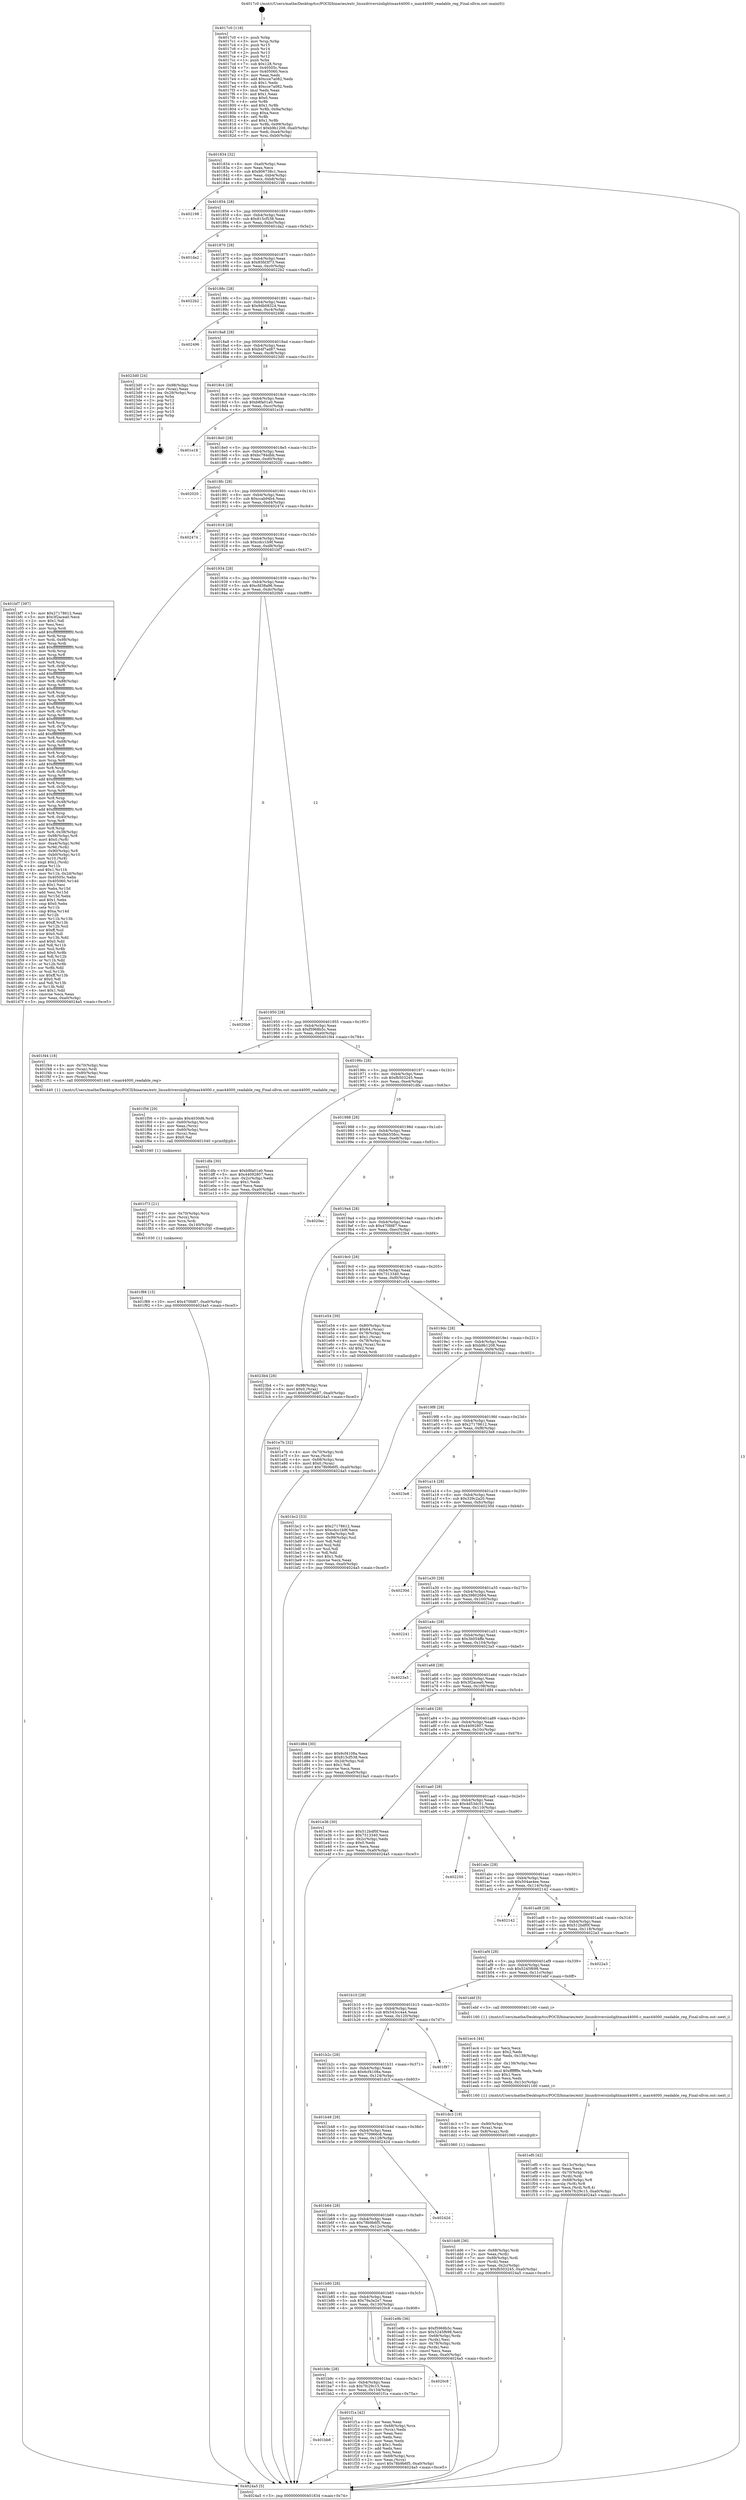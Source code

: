 digraph "0x4017c0" {
  label = "0x4017c0 (/mnt/c/Users/mathe/Desktop/tcc/POCII/binaries/extr_linuxdriversiiolightmax44000.c_max44000_readable_reg_Final-ollvm.out::main(0))"
  labelloc = "t"
  node[shape=record]

  Entry [label="",width=0.3,height=0.3,shape=circle,fillcolor=black,style=filled]
  "0x401834" [label="{
     0x401834 [32]\l
     | [instrs]\l
     &nbsp;&nbsp;0x401834 \<+6\>: mov -0xa0(%rbp),%eax\l
     &nbsp;&nbsp;0x40183a \<+2\>: mov %eax,%ecx\l
     &nbsp;&nbsp;0x40183c \<+6\>: sub $0x806738c1,%ecx\l
     &nbsp;&nbsp;0x401842 \<+6\>: mov %eax,-0xb4(%rbp)\l
     &nbsp;&nbsp;0x401848 \<+6\>: mov %ecx,-0xb8(%rbp)\l
     &nbsp;&nbsp;0x40184e \<+6\>: je 0000000000402198 \<main+0x9d8\>\l
  }"]
  "0x402198" [label="{
     0x402198\l
  }", style=dashed]
  "0x401854" [label="{
     0x401854 [28]\l
     | [instrs]\l
     &nbsp;&nbsp;0x401854 \<+5\>: jmp 0000000000401859 \<main+0x99\>\l
     &nbsp;&nbsp;0x401859 \<+6\>: mov -0xb4(%rbp),%eax\l
     &nbsp;&nbsp;0x40185f \<+5\>: sub $0x815cf538,%eax\l
     &nbsp;&nbsp;0x401864 \<+6\>: mov %eax,-0xbc(%rbp)\l
     &nbsp;&nbsp;0x40186a \<+6\>: je 0000000000401da2 \<main+0x5e2\>\l
  }"]
  Exit [label="",width=0.3,height=0.3,shape=circle,fillcolor=black,style=filled,peripheries=2]
  "0x401da2" [label="{
     0x401da2\l
  }", style=dashed]
  "0x401870" [label="{
     0x401870 [28]\l
     | [instrs]\l
     &nbsp;&nbsp;0x401870 \<+5\>: jmp 0000000000401875 \<main+0xb5\>\l
     &nbsp;&nbsp;0x401875 \<+6\>: mov -0xb4(%rbp),%eax\l
     &nbsp;&nbsp;0x40187b \<+5\>: sub $0x85fd3f73,%eax\l
     &nbsp;&nbsp;0x401880 \<+6\>: mov %eax,-0xc0(%rbp)\l
     &nbsp;&nbsp;0x401886 \<+6\>: je 00000000004022b2 \<main+0xaf2\>\l
  }"]
  "0x401f88" [label="{
     0x401f88 [15]\l
     | [instrs]\l
     &nbsp;&nbsp;0x401f88 \<+10\>: movl $0x470fd87,-0xa0(%rbp)\l
     &nbsp;&nbsp;0x401f92 \<+5\>: jmp 00000000004024a5 \<main+0xce5\>\l
  }"]
  "0x4022b2" [label="{
     0x4022b2\l
  }", style=dashed]
  "0x40188c" [label="{
     0x40188c [28]\l
     | [instrs]\l
     &nbsp;&nbsp;0x40188c \<+5\>: jmp 0000000000401891 \<main+0xd1\>\l
     &nbsp;&nbsp;0x401891 \<+6\>: mov -0xb4(%rbp),%eax\l
     &nbsp;&nbsp;0x401897 \<+5\>: sub $0x9db08324,%eax\l
     &nbsp;&nbsp;0x40189c \<+6\>: mov %eax,-0xc4(%rbp)\l
     &nbsp;&nbsp;0x4018a2 \<+6\>: je 0000000000402496 \<main+0xcd6\>\l
  }"]
  "0x401f73" [label="{
     0x401f73 [21]\l
     | [instrs]\l
     &nbsp;&nbsp;0x401f73 \<+4\>: mov -0x70(%rbp),%rcx\l
     &nbsp;&nbsp;0x401f77 \<+3\>: mov (%rcx),%rcx\l
     &nbsp;&nbsp;0x401f7a \<+3\>: mov %rcx,%rdi\l
     &nbsp;&nbsp;0x401f7d \<+6\>: mov %eax,-0x140(%rbp)\l
     &nbsp;&nbsp;0x401f83 \<+5\>: call 0000000000401030 \<free@plt\>\l
     | [calls]\l
     &nbsp;&nbsp;0x401030 \{1\} (unknown)\l
  }"]
  "0x402496" [label="{
     0x402496\l
  }", style=dashed]
  "0x4018a8" [label="{
     0x4018a8 [28]\l
     | [instrs]\l
     &nbsp;&nbsp;0x4018a8 \<+5\>: jmp 00000000004018ad \<main+0xed\>\l
     &nbsp;&nbsp;0x4018ad \<+6\>: mov -0xb4(%rbp),%eax\l
     &nbsp;&nbsp;0x4018b3 \<+5\>: sub $0xb4f7ad87,%eax\l
     &nbsp;&nbsp;0x4018b8 \<+6\>: mov %eax,-0xc8(%rbp)\l
     &nbsp;&nbsp;0x4018be \<+6\>: je 00000000004023d0 \<main+0xc10\>\l
  }"]
  "0x401f56" [label="{
     0x401f56 [29]\l
     | [instrs]\l
     &nbsp;&nbsp;0x401f56 \<+10\>: movabs $0x4030d6,%rdi\l
     &nbsp;&nbsp;0x401f60 \<+4\>: mov -0x60(%rbp),%rcx\l
     &nbsp;&nbsp;0x401f64 \<+2\>: mov %eax,(%rcx)\l
     &nbsp;&nbsp;0x401f66 \<+4\>: mov -0x60(%rbp),%rcx\l
     &nbsp;&nbsp;0x401f6a \<+2\>: mov (%rcx),%esi\l
     &nbsp;&nbsp;0x401f6c \<+2\>: mov $0x0,%al\l
     &nbsp;&nbsp;0x401f6e \<+5\>: call 0000000000401040 \<printf@plt\>\l
     | [calls]\l
     &nbsp;&nbsp;0x401040 \{1\} (unknown)\l
  }"]
  "0x4023d0" [label="{
     0x4023d0 [24]\l
     | [instrs]\l
     &nbsp;&nbsp;0x4023d0 \<+7\>: mov -0x98(%rbp),%rax\l
     &nbsp;&nbsp;0x4023d7 \<+2\>: mov (%rax),%eax\l
     &nbsp;&nbsp;0x4023d9 \<+4\>: lea -0x28(%rbp),%rsp\l
     &nbsp;&nbsp;0x4023dd \<+1\>: pop %rbx\l
     &nbsp;&nbsp;0x4023de \<+2\>: pop %r12\l
     &nbsp;&nbsp;0x4023e0 \<+2\>: pop %r13\l
     &nbsp;&nbsp;0x4023e2 \<+2\>: pop %r14\l
     &nbsp;&nbsp;0x4023e4 \<+2\>: pop %r15\l
     &nbsp;&nbsp;0x4023e6 \<+1\>: pop %rbp\l
     &nbsp;&nbsp;0x4023e7 \<+1\>: ret\l
  }"]
  "0x4018c4" [label="{
     0x4018c4 [28]\l
     | [instrs]\l
     &nbsp;&nbsp;0x4018c4 \<+5\>: jmp 00000000004018c9 \<main+0x109\>\l
     &nbsp;&nbsp;0x4018c9 \<+6\>: mov -0xb4(%rbp),%eax\l
     &nbsp;&nbsp;0x4018cf \<+5\>: sub $0xb8fa01a0,%eax\l
     &nbsp;&nbsp;0x4018d4 \<+6\>: mov %eax,-0xcc(%rbp)\l
     &nbsp;&nbsp;0x4018da \<+6\>: je 0000000000401e18 \<main+0x658\>\l
  }"]
  "0x401bb8" [label="{
     0x401bb8\l
  }", style=dashed]
  "0x401e18" [label="{
     0x401e18\l
  }", style=dashed]
  "0x4018e0" [label="{
     0x4018e0 [28]\l
     | [instrs]\l
     &nbsp;&nbsp;0x4018e0 \<+5\>: jmp 00000000004018e5 \<main+0x125\>\l
     &nbsp;&nbsp;0x4018e5 \<+6\>: mov -0xb4(%rbp),%eax\l
     &nbsp;&nbsp;0x4018eb \<+5\>: sub $0xbc784dbb,%eax\l
     &nbsp;&nbsp;0x4018f0 \<+6\>: mov %eax,-0xd0(%rbp)\l
     &nbsp;&nbsp;0x4018f6 \<+6\>: je 0000000000402020 \<main+0x860\>\l
  }"]
  "0x401f1a" [label="{
     0x401f1a [42]\l
     | [instrs]\l
     &nbsp;&nbsp;0x401f1a \<+2\>: xor %eax,%eax\l
     &nbsp;&nbsp;0x401f1c \<+4\>: mov -0x68(%rbp),%rcx\l
     &nbsp;&nbsp;0x401f20 \<+2\>: mov (%rcx),%edx\l
     &nbsp;&nbsp;0x401f22 \<+2\>: mov %eax,%esi\l
     &nbsp;&nbsp;0x401f24 \<+2\>: sub %edx,%esi\l
     &nbsp;&nbsp;0x401f26 \<+2\>: mov %eax,%edx\l
     &nbsp;&nbsp;0x401f28 \<+3\>: sub $0x1,%edx\l
     &nbsp;&nbsp;0x401f2b \<+2\>: add %edx,%esi\l
     &nbsp;&nbsp;0x401f2d \<+2\>: sub %esi,%eax\l
     &nbsp;&nbsp;0x401f2f \<+4\>: mov -0x68(%rbp),%rcx\l
     &nbsp;&nbsp;0x401f33 \<+2\>: mov %eax,(%rcx)\l
     &nbsp;&nbsp;0x401f35 \<+10\>: movl $0x78b9b6f5,-0xa0(%rbp)\l
     &nbsp;&nbsp;0x401f3f \<+5\>: jmp 00000000004024a5 \<main+0xce5\>\l
  }"]
  "0x402020" [label="{
     0x402020\l
  }", style=dashed]
  "0x4018fc" [label="{
     0x4018fc [28]\l
     | [instrs]\l
     &nbsp;&nbsp;0x4018fc \<+5\>: jmp 0000000000401901 \<main+0x141\>\l
     &nbsp;&nbsp;0x401901 \<+6\>: mov -0xb4(%rbp),%eax\l
     &nbsp;&nbsp;0x401907 \<+5\>: sub $0xccab94b4,%eax\l
     &nbsp;&nbsp;0x40190c \<+6\>: mov %eax,-0xd4(%rbp)\l
     &nbsp;&nbsp;0x401912 \<+6\>: je 0000000000402474 \<main+0xcb4\>\l
  }"]
  "0x401b9c" [label="{
     0x401b9c [28]\l
     | [instrs]\l
     &nbsp;&nbsp;0x401b9c \<+5\>: jmp 0000000000401ba1 \<main+0x3e1\>\l
     &nbsp;&nbsp;0x401ba1 \<+6\>: mov -0xb4(%rbp),%eax\l
     &nbsp;&nbsp;0x401ba7 \<+5\>: sub $0x7fc29c15,%eax\l
     &nbsp;&nbsp;0x401bac \<+6\>: mov %eax,-0x134(%rbp)\l
     &nbsp;&nbsp;0x401bb2 \<+6\>: je 0000000000401f1a \<main+0x75a\>\l
  }"]
  "0x402474" [label="{
     0x402474\l
  }", style=dashed]
  "0x401918" [label="{
     0x401918 [28]\l
     | [instrs]\l
     &nbsp;&nbsp;0x401918 \<+5\>: jmp 000000000040191d \<main+0x15d\>\l
     &nbsp;&nbsp;0x40191d \<+6\>: mov -0xb4(%rbp),%eax\l
     &nbsp;&nbsp;0x401923 \<+5\>: sub $0xcdcc1b9f,%eax\l
     &nbsp;&nbsp;0x401928 \<+6\>: mov %eax,-0xd8(%rbp)\l
     &nbsp;&nbsp;0x40192e \<+6\>: je 0000000000401bf7 \<main+0x437\>\l
  }"]
  "0x4020c8" [label="{
     0x4020c8\l
  }", style=dashed]
  "0x401bf7" [label="{
     0x401bf7 [397]\l
     | [instrs]\l
     &nbsp;&nbsp;0x401bf7 \<+5\>: mov $0x27178612,%eax\l
     &nbsp;&nbsp;0x401bfc \<+5\>: mov $0x3f2acea0,%ecx\l
     &nbsp;&nbsp;0x401c01 \<+2\>: mov $0x1,%dl\l
     &nbsp;&nbsp;0x401c03 \<+2\>: xor %esi,%esi\l
     &nbsp;&nbsp;0x401c05 \<+3\>: mov %rsp,%rdi\l
     &nbsp;&nbsp;0x401c08 \<+4\>: add $0xfffffffffffffff0,%rdi\l
     &nbsp;&nbsp;0x401c0c \<+3\>: mov %rdi,%rsp\l
     &nbsp;&nbsp;0x401c0f \<+7\>: mov %rdi,-0x98(%rbp)\l
     &nbsp;&nbsp;0x401c16 \<+3\>: mov %rsp,%rdi\l
     &nbsp;&nbsp;0x401c19 \<+4\>: add $0xfffffffffffffff0,%rdi\l
     &nbsp;&nbsp;0x401c1d \<+3\>: mov %rdi,%rsp\l
     &nbsp;&nbsp;0x401c20 \<+3\>: mov %rsp,%r8\l
     &nbsp;&nbsp;0x401c23 \<+4\>: add $0xfffffffffffffff0,%r8\l
     &nbsp;&nbsp;0x401c27 \<+3\>: mov %r8,%rsp\l
     &nbsp;&nbsp;0x401c2a \<+7\>: mov %r8,-0x90(%rbp)\l
     &nbsp;&nbsp;0x401c31 \<+3\>: mov %rsp,%r8\l
     &nbsp;&nbsp;0x401c34 \<+4\>: add $0xfffffffffffffff0,%r8\l
     &nbsp;&nbsp;0x401c38 \<+3\>: mov %r8,%rsp\l
     &nbsp;&nbsp;0x401c3b \<+7\>: mov %r8,-0x88(%rbp)\l
     &nbsp;&nbsp;0x401c42 \<+3\>: mov %rsp,%r8\l
     &nbsp;&nbsp;0x401c45 \<+4\>: add $0xfffffffffffffff0,%r8\l
     &nbsp;&nbsp;0x401c49 \<+3\>: mov %r8,%rsp\l
     &nbsp;&nbsp;0x401c4c \<+4\>: mov %r8,-0x80(%rbp)\l
     &nbsp;&nbsp;0x401c50 \<+3\>: mov %rsp,%r8\l
     &nbsp;&nbsp;0x401c53 \<+4\>: add $0xfffffffffffffff0,%r8\l
     &nbsp;&nbsp;0x401c57 \<+3\>: mov %r8,%rsp\l
     &nbsp;&nbsp;0x401c5a \<+4\>: mov %r8,-0x78(%rbp)\l
     &nbsp;&nbsp;0x401c5e \<+3\>: mov %rsp,%r8\l
     &nbsp;&nbsp;0x401c61 \<+4\>: add $0xfffffffffffffff0,%r8\l
     &nbsp;&nbsp;0x401c65 \<+3\>: mov %r8,%rsp\l
     &nbsp;&nbsp;0x401c68 \<+4\>: mov %r8,-0x70(%rbp)\l
     &nbsp;&nbsp;0x401c6c \<+3\>: mov %rsp,%r8\l
     &nbsp;&nbsp;0x401c6f \<+4\>: add $0xfffffffffffffff0,%r8\l
     &nbsp;&nbsp;0x401c73 \<+3\>: mov %r8,%rsp\l
     &nbsp;&nbsp;0x401c76 \<+4\>: mov %r8,-0x68(%rbp)\l
     &nbsp;&nbsp;0x401c7a \<+3\>: mov %rsp,%r8\l
     &nbsp;&nbsp;0x401c7d \<+4\>: add $0xfffffffffffffff0,%r8\l
     &nbsp;&nbsp;0x401c81 \<+3\>: mov %r8,%rsp\l
     &nbsp;&nbsp;0x401c84 \<+4\>: mov %r8,-0x60(%rbp)\l
     &nbsp;&nbsp;0x401c88 \<+3\>: mov %rsp,%r8\l
     &nbsp;&nbsp;0x401c8b \<+4\>: add $0xfffffffffffffff0,%r8\l
     &nbsp;&nbsp;0x401c8f \<+3\>: mov %r8,%rsp\l
     &nbsp;&nbsp;0x401c92 \<+4\>: mov %r8,-0x58(%rbp)\l
     &nbsp;&nbsp;0x401c96 \<+3\>: mov %rsp,%r8\l
     &nbsp;&nbsp;0x401c99 \<+4\>: add $0xfffffffffffffff0,%r8\l
     &nbsp;&nbsp;0x401c9d \<+3\>: mov %r8,%rsp\l
     &nbsp;&nbsp;0x401ca0 \<+4\>: mov %r8,-0x50(%rbp)\l
     &nbsp;&nbsp;0x401ca4 \<+3\>: mov %rsp,%r8\l
     &nbsp;&nbsp;0x401ca7 \<+4\>: add $0xfffffffffffffff0,%r8\l
     &nbsp;&nbsp;0x401cab \<+3\>: mov %r8,%rsp\l
     &nbsp;&nbsp;0x401cae \<+4\>: mov %r8,-0x48(%rbp)\l
     &nbsp;&nbsp;0x401cb2 \<+3\>: mov %rsp,%r8\l
     &nbsp;&nbsp;0x401cb5 \<+4\>: add $0xfffffffffffffff0,%r8\l
     &nbsp;&nbsp;0x401cb9 \<+3\>: mov %r8,%rsp\l
     &nbsp;&nbsp;0x401cbc \<+4\>: mov %r8,-0x40(%rbp)\l
     &nbsp;&nbsp;0x401cc0 \<+3\>: mov %rsp,%r8\l
     &nbsp;&nbsp;0x401cc3 \<+4\>: add $0xfffffffffffffff0,%r8\l
     &nbsp;&nbsp;0x401cc7 \<+3\>: mov %r8,%rsp\l
     &nbsp;&nbsp;0x401cca \<+4\>: mov %r8,-0x38(%rbp)\l
     &nbsp;&nbsp;0x401cce \<+7\>: mov -0x98(%rbp),%r8\l
     &nbsp;&nbsp;0x401cd5 \<+7\>: movl $0x0,(%r8)\l
     &nbsp;&nbsp;0x401cdc \<+7\>: mov -0xa4(%rbp),%r9d\l
     &nbsp;&nbsp;0x401ce3 \<+3\>: mov %r9d,(%rdi)\l
     &nbsp;&nbsp;0x401ce6 \<+7\>: mov -0x90(%rbp),%r8\l
     &nbsp;&nbsp;0x401ced \<+7\>: mov -0xb0(%rbp),%r10\l
     &nbsp;&nbsp;0x401cf4 \<+3\>: mov %r10,(%r8)\l
     &nbsp;&nbsp;0x401cf7 \<+3\>: cmpl $0x2,(%rdi)\l
     &nbsp;&nbsp;0x401cfa \<+4\>: setne %r11b\l
     &nbsp;&nbsp;0x401cfe \<+4\>: and $0x1,%r11b\l
     &nbsp;&nbsp;0x401d02 \<+4\>: mov %r11b,-0x2d(%rbp)\l
     &nbsp;&nbsp;0x401d06 \<+7\>: mov 0x40505c,%ebx\l
     &nbsp;&nbsp;0x401d0d \<+8\>: mov 0x405060,%r14d\l
     &nbsp;&nbsp;0x401d15 \<+3\>: sub $0x1,%esi\l
     &nbsp;&nbsp;0x401d18 \<+3\>: mov %ebx,%r15d\l
     &nbsp;&nbsp;0x401d1b \<+3\>: add %esi,%r15d\l
     &nbsp;&nbsp;0x401d1e \<+4\>: imul %r15d,%ebx\l
     &nbsp;&nbsp;0x401d22 \<+3\>: and $0x1,%ebx\l
     &nbsp;&nbsp;0x401d25 \<+3\>: cmp $0x0,%ebx\l
     &nbsp;&nbsp;0x401d28 \<+4\>: sete %r11b\l
     &nbsp;&nbsp;0x401d2c \<+4\>: cmp $0xa,%r14d\l
     &nbsp;&nbsp;0x401d30 \<+4\>: setl %r12b\l
     &nbsp;&nbsp;0x401d34 \<+3\>: mov %r11b,%r13b\l
     &nbsp;&nbsp;0x401d37 \<+4\>: xor $0xff,%r13b\l
     &nbsp;&nbsp;0x401d3b \<+3\>: mov %r12b,%sil\l
     &nbsp;&nbsp;0x401d3e \<+4\>: xor $0xff,%sil\l
     &nbsp;&nbsp;0x401d42 \<+3\>: xor $0x0,%dl\l
     &nbsp;&nbsp;0x401d45 \<+3\>: mov %r13b,%dil\l
     &nbsp;&nbsp;0x401d48 \<+4\>: and $0x0,%dil\l
     &nbsp;&nbsp;0x401d4c \<+3\>: and %dl,%r11b\l
     &nbsp;&nbsp;0x401d4f \<+3\>: mov %sil,%r8b\l
     &nbsp;&nbsp;0x401d52 \<+4\>: and $0x0,%r8b\l
     &nbsp;&nbsp;0x401d56 \<+3\>: and %dl,%r12b\l
     &nbsp;&nbsp;0x401d59 \<+3\>: or %r11b,%dil\l
     &nbsp;&nbsp;0x401d5c \<+3\>: or %r12b,%r8b\l
     &nbsp;&nbsp;0x401d5f \<+3\>: xor %r8b,%dil\l
     &nbsp;&nbsp;0x401d62 \<+3\>: or %sil,%r13b\l
     &nbsp;&nbsp;0x401d65 \<+4\>: xor $0xff,%r13b\l
     &nbsp;&nbsp;0x401d69 \<+3\>: or $0x0,%dl\l
     &nbsp;&nbsp;0x401d6c \<+3\>: and %dl,%r13b\l
     &nbsp;&nbsp;0x401d6f \<+3\>: or %r13b,%dil\l
     &nbsp;&nbsp;0x401d72 \<+4\>: test $0x1,%dil\l
     &nbsp;&nbsp;0x401d76 \<+3\>: cmovne %ecx,%eax\l
     &nbsp;&nbsp;0x401d79 \<+6\>: mov %eax,-0xa0(%rbp)\l
     &nbsp;&nbsp;0x401d7f \<+5\>: jmp 00000000004024a5 \<main+0xce5\>\l
  }"]
  "0x401934" [label="{
     0x401934 [28]\l
     | [instrs]\l
     &nbsp;&nbsp;0x401934 \<+5\>: jmp 0000000000401939 \<main+0x179\>\l
     &nbsp;&nbsp;0x401939 \<+6\>: mov -0xb4(%rbp),%eax\l
     &nbsp;&nbsp;0x40193f \<+5\>: sub $0xcfd38a96,%eax\l
     &nbsp;&nbsp;0x401944 \<+6\>: mov %eax,-0xdc(%rbp)\l
     &nbsp;&nbsp;0x40194a \<+6\>: je 00000000004020b9 \<main+0x8f9\>\l
  }"]
  "0x401ef0" [label="{
     0x401ef0 [42]\l
     | [instrs]\l
     &nbsp;&nbsp;0x401ef0 \<+6\>: mov -0x13c(%rbp),%ecx\l
     &nbsp;&nbsp;0x401ef6 \<+3\>: imul %eax,%ecx\l
     &nbsp;&nbsp;0x401ef9 \<+4\>: mov -0x70(%rbp),%rdi\l
     &nbsp;&nbsp;0x401efd \<+3\>: mov (%rdi),%rdi\l
     &nbsp;&nbsp;0x401f00 \<+4\>: mov -0x68(%rbp),%r8\l
     &nbsp;&nbsp;0x401f04 \<+3\>: movslq (%r8),%r8\l
     &nbsp;&nbsp;0x401f07 \<+4\>: mov %ecx,(%rdi,%r8,4)\l
     &nbsp;&nbsp;0x401f0b \<+10\>: movl $0x7fc29c15,-0xa0(%rbp)\l
     &nbsp;&nbsp;0x401f15 \<+5\>: jmp 00000000004024a5 \<main+0xce5\>\l
  }"]
  "0x4020b9" [label="{
     0x4020b9\l
  }", style=dashed]
  "0x401950" [label="{
     0x401950 [28]\l
     | [instrs]\l
     &nbsp;&nbsp;0x401950 \<+5\>: jmp 0000000000401955 \<main+0x195\>\l
     &nbsp;&nbsp;0x401955 \<+6\>: mov -0xb4(%rbp),%eax\l
     &nbsp;&nbsp;0x40195b \<+5\>: sub $0xf5968b5c,%eax\l
     &nbsp;&nbsp;0x401960 \<+6\>: mov %eax,-0xe0(%rbp)\l
     &nbsp;&nbsp;0x401966 \<+6\>: je 0000000000401f44 \<main+0x784\>\l
  }"]
  "0x401ec4" [label="{
     0x401ec4 [44]\l
     | [instrs]\l
     &nbsp;&nbsp;0x401ec4 \<+2\>: xor %ecx,%ecx\l
     &nbsp;&nbsp;0x401ec6 \<+5\>: mov $0x2,%edx\l
     &nbsp;&nbsp;0x401ecb \<+6\>: mov %edx,-0x138(%rbp)\l
     &nbsp;&nbsp;0x401ed1 \<+1\>: cltd\l
     &nbsp;&nbsp;0x401ed2 \<+6\>: mov -0x138(%rbp),%esi\l
     &nbsp;&nbsp;0x401ed8 \<+2\>: idiv %esi\l
     &nbsp;&nbsp;0x401eda \<+6\>: imul $0xfffffffe,%edx,%edx\l
     &nbsp;&nbsp;0x401ee0 \<+3\>: sub $0x1,%ecx\l
     &nbsp;&nbsp;0x401ee3 \<+2\>: sub %ecx,%edx\l
     &nbsp;&nbsp;0x401ee5 \<+6\>: mov %edx,-0x13c(%rbp)\l
     &nbsp;&nbsp;0x401eeb \<+5\>: call 0000000000401160 \<next_i\>\l
     | [calls]\l
     &nbsp;&nbsp;0x401160 \{1\} (/mnt/c/Users/mathe/Desktop/tcc/POCII/binaries/extr_linuxdriversiiolightmax44000.c_max44000_readable_reg_Final-ollvm.out::next_i)\l
  }"]
  "0x401f44" [label="{
     0x401f44 [18]\l
     | [instrs]\l
     &nbsp;&nbsp;0x401f44 \<+4\>: mov -0x70(%rbp),%rax\l
     &nbsp;&nbsp;0x401f48 \<+3\>: mov (%rax),%rdi\l
     &nbsp;&nbsp;0x401f4b \<+4\>: mov -0x80(%rbp),%rax\l
     &nbsp;&nbsp;0x401f4f \<+2\>: mov (%rax),%esi\l
     &nbsp;&nbsp;0x401f51 \<+5\>: call 0000000000401440 \<max44000_readable_reg\>\l
     | [calls]\l
     &nbsp;&nbsp;0x401440 \{1\} (/mnt/c/Users/mathe/Desktop/tcc/POCII/binaries/extr_linuxdriversiiolightmax44000.c_max44000_readable_reg_Final-ollvm.out::max44000_readable_reg)\l
  }"]
  "0x40196c" [label="{
     0x40196c [28]\l
     | [instrs]\l
     &nbsp;&nbsp;0x40196c \<+5\>: jmp 0000000000401971 \<main+0x1b1\>\l
     &nbsp;&nbsp;0x401971 \<+6\>: mov -0xb4(%rbp),%eax\l
     &nbsp;&nbsp;0x401977 \<+5\>: sub $0xfb503245,%eax\l
     &nbsp;&nbsp;0x40197c \<+6\>: mov %eax,-0xe4(%rbp)\l
     &nbsp;&nbsp;0x401982 \<+6\>: je 0000000000401dfa \<main+0x63a\>\l
  }"]
  "0x401b80" [label="{
     0x401b80 [28]\l
     | [instrs]\l
     &nbsp;&nbsp;0x401b80 \<+5\>: jmp 0000000000401b85 \<main+0x3c5\>\l
     &nbsp;&nbsp;0x401b85 \<+6\>: mov -0xb4(%rbp),%eax\l
     &nbsp;&nbsp;0x401b8b \<+5\>: sub $0x79a3e2e7,%eax\l
     &nbsp;&nbsp;0x401b90 \<+6\>: mov %eax,-0x130(%rbp)\l
     &nbsp;&nbsp;0x401b96 \<+6\>: je 00000000004020c8 \<main+0x908\>\l
  }"]
  "0x401dfa" [label="{
     0x401dfa [30]\l
     | [instrs]\l
     &nbsp;&nbsp;0x401dfa \<+5\>: mov $0xb8fa01a0,%eax\l
     &nbsp;&nbsp;0x401dff \<+5\>: mov $0x44092807,%ecx\l
     &nbsp;&nbsp;0x401e04 \<+3\>: mov -0x2c(%rbp),%edx\l
     &nbsp;&nbsp;0x401e07 \<+3\>: cmp $0x1,%edx\l
     &nbsp;&nbsp;0x401e0a \<+3\>: cmovl %ecx,%eax\l
     &nbsp;&nbsp;0x401e0d \<+6\>: mov %eax,-0xa0(%rbp)\l
     &nbsp;&nbsp;0x401e13 \<+5\>: jmp 00000000004024a5 \<main+0xce5\>\l
  }"]
  "0x401988" [label="{
     0x401988 [28]\l
     | [instrs]\l
     &nbsp;&nbsp;0x401988 \<+5\>: jmp 000000000040198d \<main+0x1cd\>\l
     &nbsp;&nbsp;0x40198d \<+6\>: mov -0xb4(%rbp),%eax\l
     &nbsp;&nbsp;0x401993 \<+5\>: sub $0xfeb558cc,%eax\l
     &nbsp;&nbsp;0x401998 \<+6\>: mov %eax,-0xe8(%rbp)\l
     &nbsp;&nbsp;0x40199e \<+6\>: je 00000000004020ec \<main+0x92c\>\l
  }"]
  "0x401e9b" [label="{
     0x401e9b [36]\l
     | [instrs]\l
     &nbsp;&nbsp;0x401e9b \<+5\>: mov $0xf5968b5c,%eax\l
     &nbsp;&nbsp;0x401ea0 \<+5\>: mov $0x5245f698,%ecx\l
     &nbsp;&nbsp;0x401ea5 \<+4\>: mov -0x68(%rbp),%rdx\l
     &nbsp;&nbsp;0x401ea9 \<+2\>: mov (%rdx),%esi\l
     &nbsp;&nbsp;0x401eab \<+4\>: mov -0x78(%rbp),%rdx\l
     &nbsp;&nbsp;0x401eaf \<+2\>: cmp (%rdx),%esi\l
     &nbsp;&nbsp;0x401eb1 \<+3\>: cmovl %ecx,%eax\l
     &nbsp;&nbsp;0x401eb4 \<+6\>: mov %eax,-0xa0(%rbp)\l
     &nbsp;&nbsp;0x401eba \<+5\>: jmp 00000000004024a5 \<main+0xce5\>\l
  }"]
  "0x4020ec" [label="{
     0x4020ec\l
  }", style=dashed]
  "0x4019a4" [label="{
     0x4019a4 [28]\l
     | [instrs]\l
     &nbsp;&nbsp;0x4019a4 \<+5\>: jmp 00000000004019a9 \<main+0x1e9\>\l
     &nbsp;&nbsp;0x4019a9 \<+6\>: mov -0xb4(%rbp),%eax\l
     &nbsp;&nbsp;0x4019af \<+5\>: sub $0x470fd87,%eax\l
     &nbsp;&nbsp;0x4019b4 \<+6\>: mov %eax,-0xec(%rbp)\l
     &nbsp;&nbsp;0x4019ba \<+6\>: je 00000000004023b4 \<main+0xbf4\>\l
  }"]
  "0x401b64" [label="{
     0x401b64 [28]\l
     | [instrs]\l
     &nbsp;&nbsp;0x401b64 \<+5\>: jmp 0000000000401b69 \<main+0x3a9\>\l
     &nbsp;&nbsp;0x401b69 \<+6\>: mov -0xb4(%rbp),%eax\l
     &nbsp;&nbsp;0x401b6f \<+5\>: sub $0x78b9b6f5,%eax\l
     &nbsp;&nbsp;0x401b74 \<+6\>: mov %eax,-0x12c(%rbp)\l
     &nbsp;&nbsp;0x401b7a \<+6\>: je 0000000000401e9b \<main+0x6db\>\l
  }"]
  "0x4023b4" [label="{
     0x4023b4 [28]\l
     | [instrs]\l
     &nbsp;&nbsp;0x4023b4 \<+7\>: mov -0x98(%rbp),%rax\l
     &nbsp;&nbsp;0x4023bb \<+6\>: movl $0x0,(%rax)\l
     &nbsp;&nbsp;0x4023c1 \<+10\>: movl $0xb4f7ad87,-0xa0(%rbp)\l
     &nbsp;&nbsp;0x4023cb \<+5\>: jmp 00000000004024a5 \<main+0xce5\>\l
  }"]
  "0x4019c0" [label="{
     0x4019c0 [28]\l
     | [instrs]\l
     &nbsp;&nbsp;0x4019c0 \<+5\>: jmp 00000000004019c5 \<main+0x205\>\l
     &nbsp;&nbsp;0x4019c5 \<+6\>: mov -0xb4(%rbp),%eax\l
     &nbsp;&nbsp;0x4019cb \<+5\>: sub $0x7313340,%eax\l
     &nbsp;&nbsp;0x4019d0 \<+6\>: mov %eax,-0xf0(%rbp)\l
     &nbsp;&nbsp;0x4019d6 \<+6\>: je 0000000000401e54 \<main+0x694\>\l
  }"]
  "0x40242d" [label="{
     0x40242d\l
  }", style=dashed]
  "0x401e54" [label="{
     0x401e54 [39]\l
     | [instrs]\l
     &nbsp;&nbsp;0x401e54 \<+4\>: mov -0x80(%rbp),%rax\l
     &nbsp;&nbsp;0x401e58 \<+6\>: movl $0x64,(%rax)\l
     &nbsp;&nbsp;0x401e5e \<+4\>: mov -0x78(%rbp),%rax\l
     &nbsp;&nbsp;0x401e62 \<+6\>: movl $0x1,(%rax)\l
     &nbsp;&nbsp;0x401e68 \<+4\>: mov -0x78(%rbp),%rax\l
     &nbsp;&nbsp;0x401e6c \<+3\>: movslq (%rax),%rax\l
     &nbsp;&nbsp;0x401e6f \<+4\>: shl $0x2,%rax\l
     &nbsp;&nbsp;0x401e73 \<+3\>: mov %rax,%rdi\l
     &nbsp;&nbsp;0x401e76 \<+5\>: call 0000000000401050 \<malloc@plt\>\l
     | [calls]\l
     &nbsp;&nbsp;0x401050 \{1\} (unknown)\l
  }"]
  "0x4019dc" [label="{
     0x4019dc [28]\l
     | [instrs]\l
     &nbsp;&nbsp;0x4019dc \<+5\>: jmp 00000000004019e1 \<main+0x221\>\l
     &nbsp;&nbsp;0x4019e1 \<+6\>: mov -0xb4(%rbp),%eax\l
     &nbsp;&nbsp;0x4019e7 \<+5\>: sub $0xb9b1208,%eax\l
     &nbsp;&nbsp;0x4019ec \<+6\>: mov %eax,-0xf4(%rbp)\l
     &nbsp;&nbsp;0x4019f2 \<+6\>: je 0000000000401bc2 \<main+0x402\>\l
  }"]
  "0x401e7b" [label="{
     0x401e7b [32]\l
     | [instrs]\l
     &nbsp;&nbsp;0x401e7b \<+4\>: mov -0x70(%rbp),%rdi\l
     &nbsp;&nbsp;0x401e7f \<+3\>: mov %rax,(%rdi)\l
     &nbsp;&nbsp;0x401e82 \<+4\>: mov -0x68(%rbp),%rax\l
     &nbsp;&nbsp;0x401e86 \<+6\>: movl $0x0,(%rax)\l
     &nbsp;&nbsp;0x401e8c \<+10\>: movl $0x78b9b6f5,-0xa0(%rbp)\l
     &nbsp;&nbsp;0x401e96 \<+5\>: jmp 00000000004024a5 \<main+0xce5\>\l
  }"]
  "0x401bc2" [label="{
     0x401bc2 [53]\l
     | [instrs]\l
     &nbsp;&nbsp;0x401bc2 \<+5\>: mov $0x27178612,%eax\l
     &nbsp;&nbsp;0x401bc7 \<+5\>: mov $0xcdcc1b9f,%ecx\l
     &nbsp;&nbsp;0x401bcc \<+6\>: mov -0x9a(%rbp),%dl\l
     &nbsp;&nbsp;0x401bd2 \<+7\>: mov -0x99(%rbp),%sil\l
     &nbsp;&nbsp;0x401bd9 \<+3\>: mov %dl,%dil\l
     &nbsp;&nbsp;0x401bdc \<+3\>: and %sil,%dil\l
     &nbsp;&nbsp;0x401bdf \<+3\>: xor %sil,%dl\l
     &nbsp;&nbsp;0x401be2 \<+3\>: or %dl,%dil\l
     &nbsp;&nbsp;0x401be5 \<+4\>: test $0x1,%dil\l
     &nbsp;&nbsp;0x401be9 \<+3\>: cmovne %ecx,%eax\l
     &nbsp;&nbsp;0x401bec \<+6\>: mov %eax,-0xa0(%rbp)\l
     &nbsp;&nbsp;0x401bf2 \<+5\>: jmp 00000000004024a5 \<main+0xce5\>\l
  }"]
  "0x4019f8" [label="{
     0x4019f8 [28]\l
     | [instrs]\l
     &nbsp;&nbsp;0x4019f8 \<+5\>: jmp 00000000004019fd \<main+0x23d\>\l
     &nbsp;&nbsp;0x4019fd \<+6\>: mov -0xb4(%rbp),%eax\l
     &nbsp;&nbsp;0x401a03 \<+5\>: sub $0x27178612,%eax\l
     &nbsp;&nbsp;0x401a08 \<+6\>: mov %eax,-0xf8(%rbp)\l
     &nbsp;&nbsp;0x401a0e \<+6\>: je 00000000004023e8 \<main+0xc28\>\l
  }"]
  "0x4024a5" [label="{
     0x4024a5 [5]\l
     | [instrs]\l
     &nbsp;&nbsp;0x4024a5 \<+5\>: jmp 0000000000401834 \<main+0x74\>\l
  }"]
  "0x4017c0" [label="{
     0x4017c0 [116]\l
     | [instrs]\l
     &nbsp;&nbsp;0x4017c0 \<+1\>: push %rbp\l
     &nbsp;&nbsp;0x4017c1 \<+3\>: mov %rsp,%rbp\l
     &nbsp;&nbsp;0x4017c4 \<+2\>: push %r15\l
     &nbsp;&nbsp;0x4017c6 \<+2\>: push %r14\l
     &nbsp;&nbsp;0x4017c8 \<+2\>: push %r13\l
     &nbsp;&nbsp;0x4017ca \<+2\>: push %r12\l
     &nbsp;&nbsp;0x4017cc \<+1\>: push %rbx\l
     &nbsp;&nbsp;0x4017cd \<+7\>: sub $0x128,%rsp\l
     &nbsp;&nbsp;0x4017d4 \<+7\>: mov 0x40505c,%eax\l
     &nbsp;&nbsp;0x4017db \<+7\>: mov 0x405060,%ecx\l
     &nbsp;&nbsp;0x4017e2 \<+2\>: mov %eax,%edx\l
     &nbsp;&nbsp;0x4017e4 \<+6\>: add $0xcce7a082,%edx\l
     &nbsp;&nbsp;0x4017ea \<+3\>: sub $0x1,%edx\l
     &nbsp;&nbsp;0x4017ed \<+6\>: sub $0xcce7a082,%edx\l
     &nbsp;&nbsp;0x4017f3 \<+3\>: imul %edx,%eax\l
     &nbsp;&nbsp;0x4017f6 \<+3\>: and $0x1,%eax\l
     &nbsp;&nbsp;0x4017f9 \<+3\>: cmp $0x0,%eax\l
     &nbsp;&nbsp;0x4017fc \<+4\>: sete %r8b\l
     &nbsp;&nbsp;0x401800 \<+4\>: and $0x1,%r8b\l
     &nbsp;&nbsp;0x401804 \<+7\>: mov %r8b,-0x9a(%rbp)\l
     &nbsp;&nbsp;0x40180b \<+3\>: cmp $0xa,%ecx\l
     &nbsp;&nbsp;0x40180e \<+4\>: setl %r8b\l
     &nbsp;&nbsp;0x401812 \<+4\>: and $0x1,%r8b\l
     &nbsp;&nbsp;0x401816 \<+7\>: mov %r8b,-0x99(%rbp)\l
     &nbsp;&nbsp;0x40181d \<+10\>: movl $0xb9b1208,-0xa0(%rbp)\l
     &nbsp;&nbsp;0x401827 \<+6\>: mov %edi,-0xa4(%rbp)\l
     &nbsp;&nbsp;0x40182d \<+7\>: mov %rsi,-0xb0(%rbp)\l
  }"]
  "0x401dd6" [label="{
     0x401dd6 [36]\l
     | [instrs]\l
     &nbsp;&nbsp;0x401dd6 \<+7\>: mov -0x88(%rbp),%rdi\l
     &nbsp;&nbsp;0x401ddd \<+2\>: mov %eax,(%rdi)\l
     &nbsp;&nbsp;0x401ddf \<+7\>: mov -0x88(%rbp),%rdi\l
     &nbsp;&nbsp;0x401de6 \<+2\>: mov (%rdi),%eax\l
     &nbsp;&nbsp;0x401de8 \<+3\>: mov %eax,-0x2c(%rbp)\l
     &nbsp;&nbsp;0x401deb \<+10\>: movl $0xfb503245,-0xa0(%rbp)\l
     &nbsp;&nbsp;0x401df5 \<+5\>: jmp 00000000004024a5 \<main+0xce5\>\l
  }"]
  "0x401b48" [label="{
     0x401b48 [28]\l
     | [instrs]\l
     &nbsp;&nbsp;0x401b48 \<+5\>: jmp 0000000000401b4d \<main+0x38d\>\l
     &nbsp;&nbsp;0x401b4d \<+6\>: mov -0xb4(%rbp),%eax\l
     &nbsp;&nbsp;0x401b53 \<+5\>: sub $0x770966c8,%eax\l
     &nbsp;&nbsp;0x401b58 \<+6\>: mov %eax,-0x128(%rbp)\l
     &nbsp;&nbsp;0x401b5e \<+6\>: je 000000000040242d \<main+0xc6d\>\l
  }"]
  "0x4023e8" [label="{
     0x4023e8\l
  }", style=dashed]
  "0x401a14" [label="{
     0x401a14 [28]\l
     | [instrs]\l
     &nbsp;&nbsp;0x401a14 \<+5\>: jmp 0000000000401a19 \<main+0x259\>\l
     &nbsp;&nbsp;0x401a19 \<+6\>: mov -0xb4(%rbp),%eax\l
     &nbsp;&nbsp;0x401a1f \<+5\>: sub $0x339c2a20,%eax\l
     &nbsp;&nbsp;0x401a24 \<+6\>: mov %eax,-0xfc(%rbp)\l
     &nbsp;&nbsp;0x401a2a \<+6\>: je 000000000040230d \<main+0xb4d\>\l
  }"]
  "0x401dc3" [label="{
     0x401dc3 [19]\l
     | [instrs]\l
     &nbsp;&nbsp;0x401dc3 \<+7\>: mov -0x90(%rbp),%rax\l
     &nbsp;&nbsp;0x401dca \<+3\>: mov (%rax),%rax\l
     &nbsp;&nbsp;0x401dcd \<+4\>: mov 0x8(%rax),%rdi\l
     &nbsp;&nbsp;0x401dd1 \<+5\>: call 0000000000401060 \<atoi@plt\>\l
     | [calls]\l
     &nbsp;&nbsp;0x401060 \{1\} (unknown)\l
  }"]
  "0x40230d" [label="{
     0x40230d\l
  }", style=dashed]
  "0x401a30" [label="{
     0x401a30 [28]\l
     | [instrs]\l
     &nbsp;&nbsp;0x401a30 \<+5\>: jmp 0000000000401a35 \<main+0x275\>\l
     &nbsp;&nbsp;0x401a35 \<+6\>: mov -0xb4(%rbp),%eax\l
     &nbsp;&nbsp;0x401a3b \<+5\>: sub $0x39802684,%eax\l
     &nbsp;&nbsp;0x401a40 \<+6\>: mov %eax,-0x100(%rbp)\l
     &nbsp;&nbsp;0x401a46 \<+6\>: je 0000000000402241 \<main+0xa81\>\l
  }"]
  "0x401b2c" [label="{
     0x401b2c [28]\l
     | [instrs]\l
     &nbsp;&nbsp;0x401b2c \<+5\>: jmp 0000000000401b31 \<main+0x371\>\l
     &nbsp;&nbsp;0x401b31 \<+6\>: mov -0xb4(%rbp),%eax\l
     &nbsp;&nbsp;0x401b37 \<+5\>: sub $0x6cf4108a,%eax\l
     &nbsp;&nbsp;0x401b3c \<+6\>: mov %eax,-0x124(%rbp)\l
     &nbsp;&nbsp;0x401b42 \<+6\>: je 0000000000401dc3 \<main+0x603\>\l
  }"]
  "0x402241" [label="{
     0x402241\l
  }", style=dashed]
  "0x401a4c" [label="{
     0x401a4c [28]\l
     | [instrs]\l
     &nbsp;&nbsp;0x401a4c \<+5\>: jmp 0000000000401a51 \<main+0x291\>\l
     &nbsp;&nbsp;0x401a51 \<+6\>: mov -0xb4(%rbp),%eax\l
     &nbsp;&nbsp;0x401a57 \<+5\>: sub $0x3b054ffe,%eax\l
     &nbsp;&nbsp;0x401a5c \<+6\>: mov %eax,-0x104(%rbp)\l
     &nbsp;&nbsp;0x401a62 \<+6\>: je 00000000004023a5 \<main+0xbe5\>\l
  }"]
  "0x401f97" [label="{
     0x401f97\l
  }", style=dashed]
  "0x4023a5" [label="{
     0x4023a5\l
  }", style=dashed]
  "0x401a68" [label="{
     0x401a68 [28]\l
     | [instrs]\l
     &nbsp;&nbsp;0x401a68 \<+5\>: jmp 0000000000401a6d \<main+0x2ad\>\l
     &nbsp;&nbsp;0x401a6d \<+6\>: mov -0xb4(%rbp),%eax\l
     &nbsp;&nbsp;0x401a73 \<+5\>: sub $0x3f2acea0,%eax\l
     &nbsp;&nbsp;0x401a78 \<+6\>: mov %eax,-0x108(%rbp)\l
     &nbsp;&nbsp;0x401a7e \<+6\>: je 0000000000401d84 \<main+0x5c4\>\l
  }"]
  "0x401b10" [label="{
     0x401b10 [28]\l
     | [instrs]\l
     &nbsp;&nbsp;0x401b10 \<+5\>: jmp 0000000000401b15 \<main+0x355\>\l
     &nbsp;&nbsp;0x401b15 \<+6\>: mov -0xb4(%rbp),%eax\l
     &nbsp;&nbsp;0x401b1b \<+5\>: sub $0x543cc4a4,%eax\l
     &nbsp;&nbsp;0x401b20 \<+6\>: mov %eax,-0x120(%rbp)\l
     &nbsp;&nbsp;0x401b26 \<+6\>: je 0000000000401f97 \<main+0x7d7\>\l
  }"]
  "0x401d84" [label="{
     0x401d84 [30]\l
     | [instrs]\l
     &nbsp;&nbsp;0x401d84 \<+5\>: mov $0x6cf4108a,%eax\l
     &nbsp;&nbsp;0x401d89 \<+5\>: mov $0x815cf538,%ecx\l
     &nbsp;&nbsp;0x401d8e \<+3\>: mov -0x2d(%rbp),%dl\l
     &nbsp;&nbsp;0x401d91 \<+3\>: test $0x1,%dl\l
     &nbsp;&nbsp;0x401d94 \<+3\>: cmovne %ecx,%eax\l
     &nbsp;&nbsp;0x401d97 \<+6\>: mov %eax,-0xa0(%rbp)\l
     &nbsp;&nbsp;0x401d9d \<+5\>: jmp 00000000004024a5 \<main+0xce5\>\l
  }"]
  "0x401a84" [label="{
     0x401a84 [28]\l
     | [instrs]\l
     &nbsp;&nbsp;0x401a84 \<+5\>: jmp 0000000000401a89 \<main+0x2c9\>\l
     &nbsp;&nbsp;0x401a89 \<+6\>: mov -0xb4(%rbp),%eax\l
     &nbsp;&nbsp;0x401a8f \<+5\>: sub $0x44092807,%eax\l
     &nbsp;&nbsp;0x401a94 \<+6\>: mov %eax,-0x10c(%rbp)\l
     &nbsp;&nbsp;0x401a9a \<+6\>: je 0000000000401e36 \<main+0x676\>\l
  }"]
  "0x401ebf" [label="{
     0x401ebf [5]\l
     | [instrs]\l
     &nbsp;&nbsp;0x401ebf \<+5\>: call 0000000000401160 \<next_i\>\l
     | [calls]\l
     &nbsp;&nbsp;0x401160 \{1\} (/mnt/c/Users/mathe/Desktop/tcc/POCII/binaries/extr_linuxdriversiiolightmax44000.c_max44000_readable_reg_Final-ollvm.out::next_i)\l
  }"]
  "0x401e36" [label="{
     0x401e36 [30]\l
     | [instrs]\l
     &nbsp;&nbsp;0x401e36 \<+5\>: mov $0x512bdf0f,%eax\l
     &nbsp;&nbsp;0x401e3b \<+5\>: mov $0x7313340,%ecx\l
     &nbsp;&nbsp;0x401e40 \<+3\>: mov -0x2c(%rbp),%edx\l
     &nbsp;&nbsp;0x401e43 \<+3\>: cmp $0x0,%edx\l
     &nbsp;&nbsp;0x401e46 \<+3\>: cmove %ecx,%eax\l
     &nbsp;&nbsp;0x401e49 \<+6\>: mov %eax,-0xa0(%rbp)\l
     &nbsp;&nbsp;0x401e4f \<+5\>: jmp 00000000004024a5 \<main+0xce5\>\l
  }"]
  "0x401aa0" [label="{
     0x401aa0 [28]\l
     | [instrs]\l
     &nbsp;&nbsp;0x401aa0 \<+5\>: jmp 0000000000401aa5 \<main+0x2e5\>\l
     &nbsp;&nbsp;0x401aa5 \<+6\>: mov -0xb4(%rbp),%eax\l
     &nbsp;&nbsp;0x401aab \<+5\>: sub $0x4d53dc51,%eax\l
     &nbsp;&nbsp;0x401ab0 \<+6\>: mov %eax,-0x110(%rbp)\l
     &nbsp;&nbsp;0x401ab6 \<+6\>: je 0000000000402250 \<main+0xa90\>\l
  }"]
  "0x401af4" [label="{
     0x401af4 [28]\l
     | [instrs]\l
     &nbsp;&nbsp;0x401af4 \<+5\>: jmp 0000000000401af9 \<main+0x339\>\l
     &nbsp;&nbsp;0x401af9 \<+6\>: mov -0xb4(%rbp),%eax\l
     &nbsp;&nbsp;0x401aff \<+5\>: sub $0x5245f698,%eax\l
     &nbsp;&nbsp;0x401b04 \<+6\>: mov %eax,-0x11c(%rbp)\l
     &nbsp;&nbsp;0x401b0a \<+6\>: je 0000000000401ebf \<main+0x6ff\>\l
  }"]
  "0x402250" [label="{
     0x402250\l
  }", style=dashed]
  "0x401abc" [label="{
     0x401abc [28]\l
     | [instrs]\l
     &nbsp;&nbsp;0x401abc \<+5\>: jmp 0000000000401ac1 \<main+0x301\>\l
     &nbsp;&nbsp;0x401ac1 \<+6\>: mov -0xb4(%rbp),%eax\l
     &nbsp;&nbsp;0x401ac7 \<+5\>: sub $0x504ae4ee,%eax\l
     &nbsp;&nbsp;0x401acc \<+6\>: mov %eax,-0x114(%rbp)\l
     &nbsp;&nbsp;0x401ad2 \<+6\>: je 0000000000402142 \<main+0x982\>\l
  }"]
  "0x4022a3" [label="{
     0x4022a3\l
  }", style=dashed]
  "0x402142" [label="{
     0x402142\l
  }", style=dashed]
  "0x401ad8" [label="{
     0x401ad8 [28]\l
     | [instrs]\l
     &nbsp;&nbsp;0x401ad8 \<+5\>: jmp 0000000000401add \<main+0x31d\>\l
     &nbsp;&nbsp;0x401add \<+6\>: mov -0xb4(%rbp),%eax\l
     &nbsp;&nbsp;0x401ae3 \<+5\>: sub $0x512bdf0f,%eax\l
     &nbsp;&nbsp;0x401ae8 \<+6\>: mov %eax,-0x118(%rbp)\l
     &nbsp;&nbsp;0x401aee \<+6\>: je 00000000004022a3 \<main+0xae3\>\l
  }"]
  Entry -> "0x4017c0" [label=" 1"]
  "0x401834" -> "0x402198" [label=" 0"]
  "0x401834" -> "0x401854" [label=" 14"]
  "0x4023d0" -> Exit [label=" 1"]
  "0x401854" -> "0x401da2" [label=" 0"]
  "0x401854" -> "0x401870" [label=" 14"]
  "0x4023b4" -> "0x4024a5" [label=" 1"]
  "0x401870" -> "0x4022b2" [label=" 0"]
  "0x401870" -> "0x40188c" [label=" 14"]
  "0x401f88" -> "0x4024a5" [label=" 1"]
  "0x40188c" -> "0x402496" [label=" 0"]
  "0x40188c" -> "0x4018a8" [label=" 14"]
  "0x401f73" -> "0x401f88" [label=" 1"]
  "0x4018a8" -> "0x4023d0" [label=" 1"]
  "0x4018a8" -> "0x4018c4" [label=" 13"]
  "0x401f56" -> "0x401f73" [label=" 1"]
  "0x4018c4" -> "0x401e18" [label=" 0"]
  "0x4018c4" -> "0x4018e0" [label=" 13"]
  "0x401f44" -> "0x401f56" [label=" 1"]
  "0x4018e0" -> "0x402020" [label=" 0"]
  "0x4018e0" -> "0x4018fc" [label=" 13"]
  "0x401f1a" -> "0x4024a5" [label=" 1"]
  "0x4018fc" -> "0x402474" [label=" 0"]
  "0x4018fc" -> "0x401918" [label=" 13"]
  "0x401b9c" -> "0x401f1a" [label=" 1"]
  "0x401918" -> "0x401bf7" [label=" 1"]
  "0x401918" -> "0x401934" [label=" 12"]
  "0x401b9c" -> "0x401bb8" [label=" 0"]
  "0x401934" -> "0x4020b9" [label=" 0"]
  "0x401934" -> "0x401950" [label=" 12"]
  "0x401b80" -> "0x4020c8" [label=" 0"]
  "0x401950" -> "0x401f44" [label=" 1"]
  "0x401950" -> "0x40196c" [label=" 11"]
  "0x401b80" -> "0x401b9c" [label=" 1"]
  "0x40196c" -> "0x401dfa" [label=" 1"]
  "0x40196c" -> "0x401988" [label=" 10"]
  "0x401ef0" -> "0x4024a5" [label=" 1"]
  "0x401988" -> "0x4020ec" [label=" 0"]
  "0x401988" -> "0x4019a4" [label=" 10"]
  "0x401ec4" -> "0x401ef0" [label=" 1"]
  "0x4019a4" -> "0x4023b4" [label=" 1"]
  "0x4019a4" -> "0x4019c0" [label=" 9"]
  "0x401e9b" -> "0x4024a5" [label=" 2"]
  "0x4019c0" -> "0x401e54" [label=" 1"]
  "0x4019c0" -> "0x4019dc" [label=" 8"]
  "0x401b64" -> "0x401b80" [label=" 1"]
  "0x4019dc" -> "0x401bc2" [label=" 1"]
  "0x4019dc" -> "0x4019f8" [label=" 7"]
  "0x401bc2" -> "0x4024a5" [label=" 1"]
  "0x4017c0" -> "0x401834" [label=" 1"]
  "0x4024a5" -> "0x401834" [label=" 13"]
  "0x401ebf" -> "0x401ec4" [label=" 1"]
  "0x401bf7" -> "0x4024a5" [label=" 1"]
  "0x401b48" -> "0x401b64" [label=" 3"]
  "0x4019f8" -> "0x4023e8" [label=" 0"]
  "0x4019f8" -> "0x401a14" [label=" 7"]
  "0x401b48" -> "0x40242d" [label=" 0"]
  "0x401a14" -> "0x40230d" [label=" 0"]
  "0x401a14" -> "0x401a30" [label=" 7"]
  "0x401b64" -> "0x401e9b" [label=" 2"]
  "0x401a30" -> "0x402241" [label=" 0"]
  "0x401a30" -> "0x401a4c" [label=" 7"]
  "0x401e54" -> "0x401e7b" [label=" 1"]
  "0x401a4c" -> "0x4023a5" [label=" 0"]
  "0x401a4c" -> "0x401a68" [label=" 7"]
  "0x401e36" -> "0x4024a5" [label=" 1"]
  "0x401a68" -> "0x401d84" [label=" 1"]
  "0x401a68" -> "0x401a84" [label=" 6"]
  "0x401d84" -> "0x4024a5" [label=" 1"]
  "0x401dd6" -> "0x4024a5" [label=" 1"]
  "0x401a84" -> "0x401e36" [label=" 1"]
  "0x401a84" -> "0x401aa0" [label=" 5"]
  "0x401dc3" -> "0x401dd6" [label=" 1"]
  "0x401aa0" -> "0x402250" [label=" 0"]
  "0x401aa0" -> "0x401abc" [label=" 5"]
  "0x401b2c" -> "0x401dc3" [label=" 1"]
  "0x401abc" -> "0x402142" [label=" 0"]
  "0x401abc" -> "0x401ad8" [label=" 5"]
  "0x401e7b" -> "0x4024a5" [label=" 1"]
  "0x401ad8" -> "0x4022a3" [label=" 0"]
  "0x401ad8" -> "0x401af4" [label=" 5"]
  "0x401b2c" -> "0x401b48" [label=" 3"]
  "0x401af4" -> "0x401ebf" [label=" 1"]
  "0x401af4" -> "0x401b10" [label=" 4"]
  "0x401dfa" -> "0x4024a5" [label=" 1"]
  "0x401b10" -> "0x401f97" [label=" 0"]
  "0x401b10" -> "0x401b2c" [label=" 4"]
}
